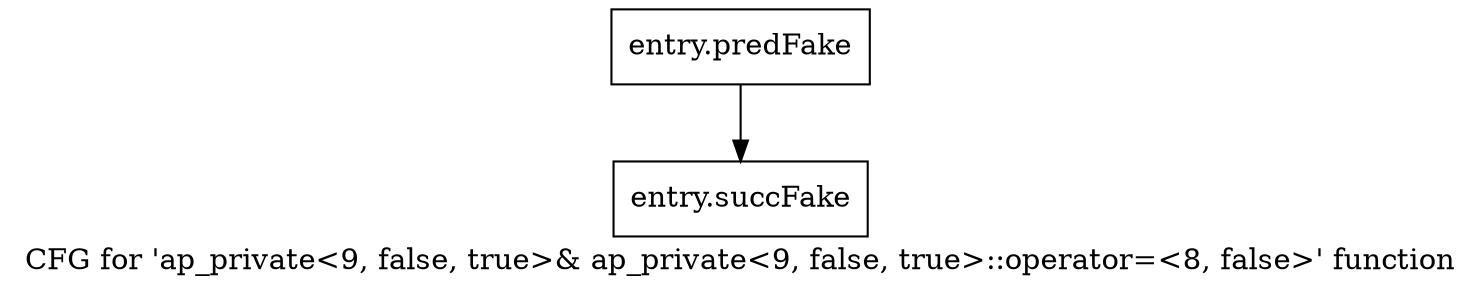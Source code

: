 digraph "CFG for 'ap_private\<9, false, true\>& ap_private\<9, false, true\>::operator=\<8, false\>' function" {
	label="CFG for 'ap_private\<9, false, true\>& ap_private\<9, false, true\>::operator=\<8, false\>' function";

	Node0x3b45de0 [shape=record,filename="",linenumber="",label="{entry.predFake}"];
	Node0x3b45de0 -> Node0x3e7ae10[ callList="" memoryops="" filename="/tools/Xilinx/Vitis_HLS/2022.1/include/etc/ap_private.h" execusionnum="0"];
	Node0x3e7ae10 [shape=record,filename="/tools/Xilinx/Vitis_HLS/2022.1/include/etc/ap_private.h",linenumber="1509",label="{entry.succFake}"];
}
